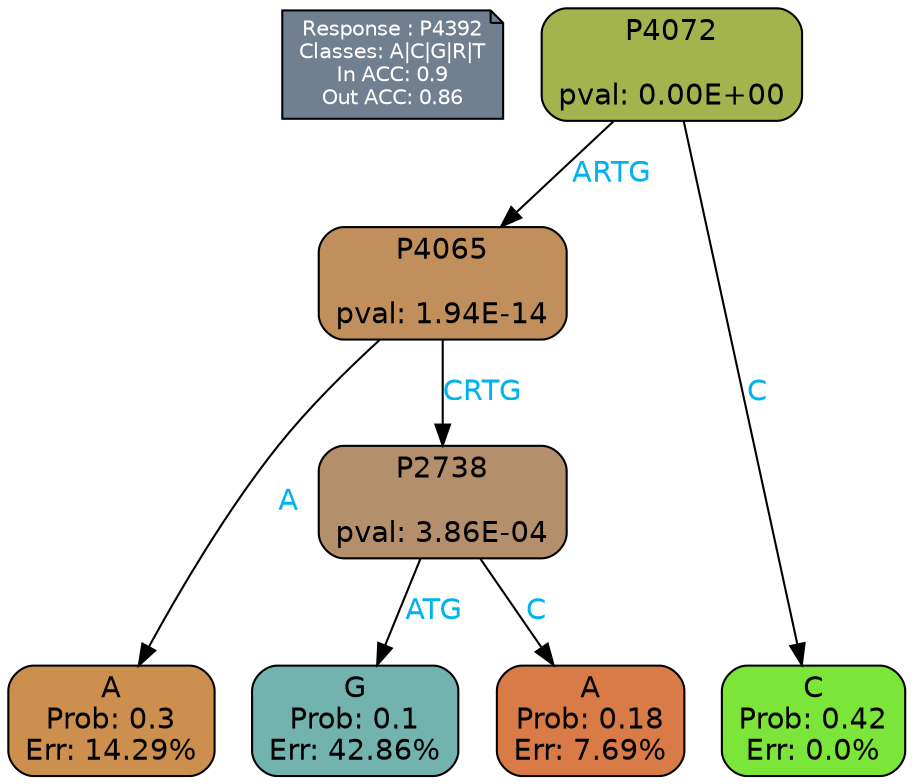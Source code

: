 digraph Tree {
node [shape=box, style="filled, rounded", color="black", fontname=helvetica] ;
graph [ranksep=equally, splines=polylines, bgcolor=transparent, dpi=600] ;
edge [fontname=helvetica] ;
LEGEND [label="Response : P4392
Classes: A|C|G|R|T
In ACC: 0.9
Out ACC: 0.86
",shape=note,align=left,style=filled,fillcolor="slategray",fontcolor="white",fontsize=10];1 [label="P4072

pval: 0.00E+00", fillcolor="#a3b34d"] ;
2 [label="P4065

pval: 1.94E-14", fillcolor="#c08f5b"] ;
3 [label="A
Prob: 0.3
Err: 14.29%", fillcolor="#cc8f4d"] ;
4 [label="P2738

pval: 3.86E-04", fillcolor="#b48f6b"] ;
5 [label="G
Prob: 0.1
Err: 42.86%", fillcolor="#73b3af"] ;
6 [label="A
Prob: 0.18
Err: 7.69%", fillcolor="#d87b46"] ;
7 [label="C
Prob: 0.42
Err: 0.0%", fillcolor="#7be539"] ;
1 -> 2 [label="ARTG",fontcolor=deepskyblue2] ;
1 -> 7 [label="C",fontcolor=deepskyblue2] ;
2 -> 3 [label="A",fontcolor=deepskyblue2] ;
2 -> 4 [label="CRTG",fontcolor=deepskyblue2] ;
4 -> 5 [label="ATG",fontcolor=deepskyblue2] ;
4 -> 6 [label="C",fontcolor=deepskyblue2] ;
{rank = same; 3;5;6;7;}{rank = same; LEGEND;1;}}